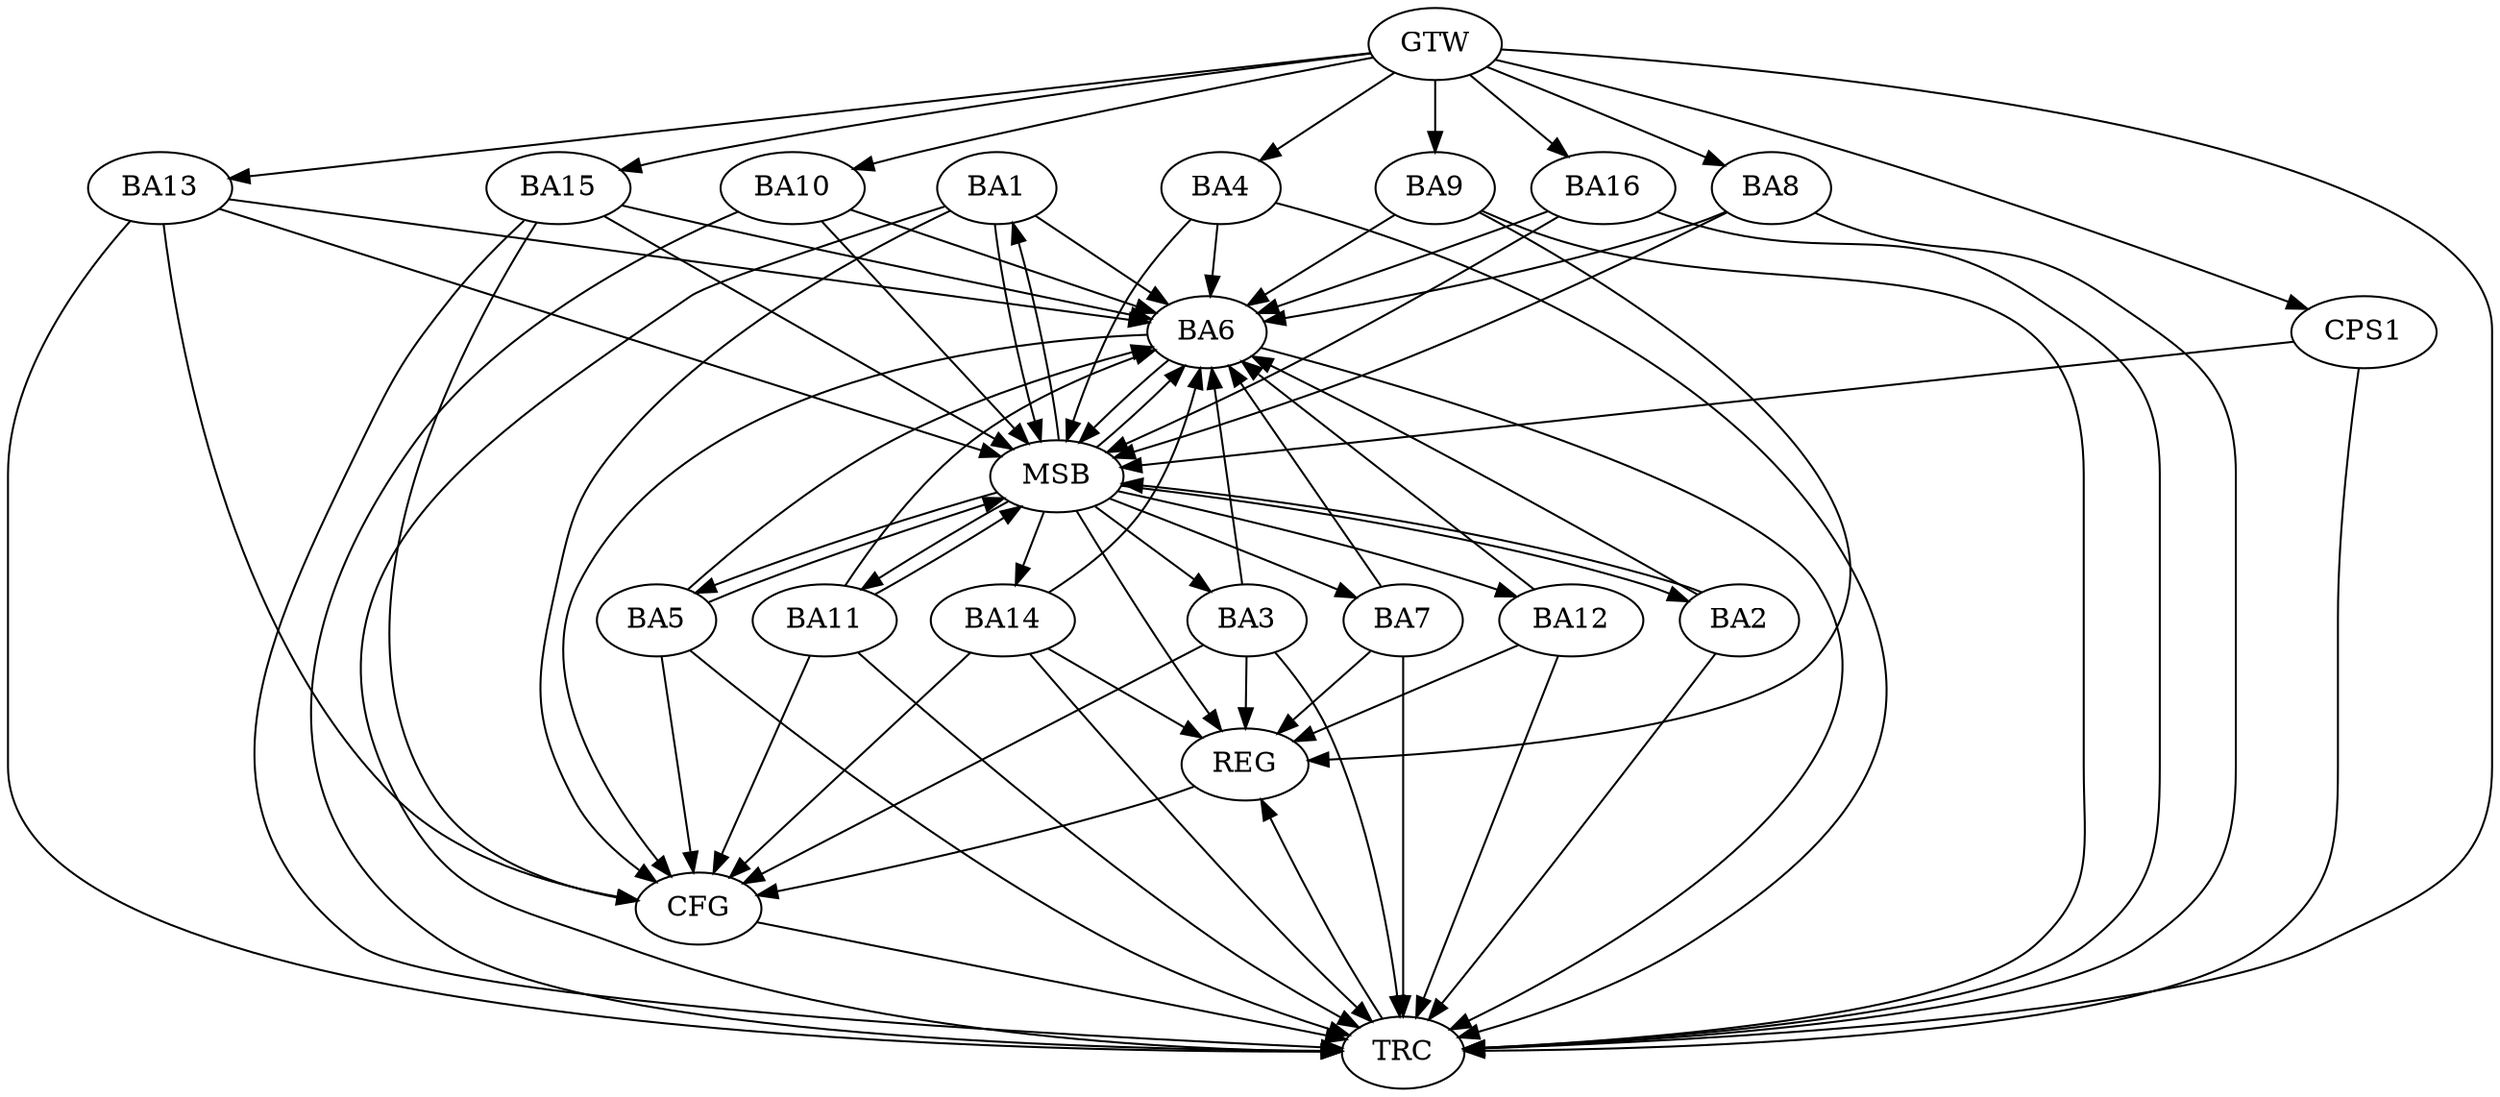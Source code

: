 strict digraph G {
  BA1 [ label="BA1" ];
  BA2 [ label="BA2" ];
  BA3 [ label="BA3" ];
  BA4 [ label="BA4" ];
  BA5 [ label="BA5" ];
  BA6 [ label="BA6" ];
  BA7 [ label="BA7" ];
  BA8 [ label="BA8" ];
  BA9 [ label="BA9" ];
  BA10 [ label="BA10" ];
  BA11 [ label="BA11" ];
  BA12 [ label="BA12" ];
  BA13 [ label="BA13" ];
  BA14 [ label="BA14" ];
  BA15 [ label="BA15" ];
  BA16 [ label="BA16" ];
  CPS1 [ label="CPS1" ];
  GTW [ label="GTW" ];
  REG [ label="REG" ];
  MSB [ label="MSB" ];
  CFG [ label="CFG" ];
  TRC [ label="TRC" ];
  BA7 -> BA6;
  BA9 -> BA6;
  BA14 -> BA6;
  GTW -> BA4;
  GTW -> BA8;
  GTW -> BA9;
  GTW -> BA10;
  GTW -> BA13;
  GTW -> BA15;
  GTW -> BA16;
  GTW -> CPS1;
  BA3 -> REG;
  BA7 -> REG;
  BA9 -> REG;
  BA12 -> REG;
  BA14 -> REG;
  BA1 -> MSB;
  MSB -> BA2;
  MSB -> REG;
  BA2 -> MSB;
  MSB -> BA1;
  BA4 -> MSB;
  MSB -> BA3;
  BA5 -> MSB;
  BA6 -> MSB;
  BA8 -> MSB;
  MSB -> BA5;
  BA10 -> MSB;
  MSB -> BA6;
  BA11 -> MSB;
  BA13 -> MSB;
  MSB -> BA12;
  BA15 -> MSB;
  MSB -> BA14;
  BA16 -> MSB;
  CPS1 -> MSB;
  MSB -> BA11;
  MSB -> BA7;
  BA6 -> CFG;
  BA5 -> CFG;
  BA14 -> CFG;
  BA3 -> CFG;
  BA13 -> CFG;
  BA11 -> CFG;
  BA15 -> CFG;
  BA1 -> CFG;
  REG -> CFG;
  BA1 -> TRC;
  BA2 -> TRC;
  BA3 -> TRC;
  BA4 -> TRC;
  BA5 -> TRC;
  BA6 -> TRC;
  BA7 -> TRC;
  BA8 -> TRC;
  BA9 -> TRC;
  BA10 -> TRC;
  BA11 -> TRC;
  BA12 -> TRC;
  BA13 -> TRC;
  BA14 -> TRC;
  BA15 -> TRC;
  BA16 -> TRC;
  CPS1 -> TRC;
  GTW -> TRC;
  CFG -> TRC;
  TRC -> REG;
  BA10 -> BA6;
  BA11 -> BA6;
  BA1 -> BA6;
  BA8 -> BA6;
  BA2 -> BA6;
  BA13 -> BA6;
  BA16 -> BA6;
  BA3 -> BA6;
  BA12 -> BA6;
  BA4 -> BA6;
  BA5 -> BA6;
  BA15 -> BA6;
}
